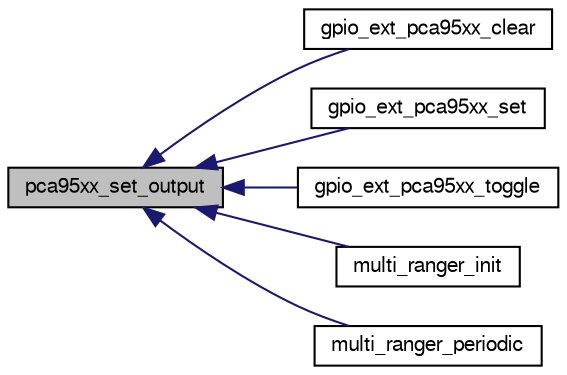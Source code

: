 digraph "pca95xx_set_output"
{
  edge [fontname="FreeSans",fontsize="10",labelfontname="FreeSans",labelfontsize="10"];
  node [fontname="FreeSans",fontsize="10",shape=record];
  rankdir="LR";
  Node1 [label="pca95xx_set_output",height=0.2,width=0.4,color="black", fillcolor="grey75", style="filled", fontcolor="black"];
  Node1 -> Node2 [dir="back",color="midnightblue",fontsize="10",style="solid",fontname="FreeSans"];
  Node2 [label="gpio_ext_pca95xx_clear",height=0.2,width=0.4,color="black", fillcolor="white", style="filled",URL="$gpio__ext__pca95xx_8c.html#a8edff14d4ff759ef356dabd2ee4065f3"];
  Node1 -> Node3 [dir="back",color="midnightblue",fontsize="10",style="solid",fontname="FreeSans"];
  Node3 [label="gpio_ext_pca95xx_set",height=0.2,width=0.4,color="black", fillcolor="white", style="filled",URL="$gpio__ext__pca95xx_8c.html#a054e496b8ec3bfa6ad54f442b363b114"];
  Node1 -> Node4 [dir="back",color="midnightblue",fontsize="10",style="solid",fontname="FreeSans"];
  Node4 [label="gpio_ext_pca95xx_toggle",height=0.2,width=0.4,color="black", fillcolor="white", style="filled",URL="$gpio__ext__pca95xx_8c.html#a525a4df7f86bbf9c3ba6ab0fbdf13b51"];
  Node1 -> Node5 [dir="back",color="midnightblue",fontsize="10",style="solid",fontname="FreeSans"];
  Node5 [label="multi_ranger_init",height=0.2,width=0.4,color="black", fillcolor="white", style="filled",URL="$cf__deck__multi__ranger_8h.html#a580f0b30e559460505edfb2c90dd8e8f",tooltip="Module init. "];
  Node1 -> Node6 [dir="back",color="midnightblue",fontsize="10",style="solid",fontname="FreeSans"];
  Node6 [label="multi_ranger_periodic",height=0.2,width=0.4,color="black", fillcolor="white", style="filled",URL="$cf__deck__multi__ranger_8h.html#ab23c504c8c7175c03a791e85d8c721a6",tooltip="Module periodic function. "];
}
